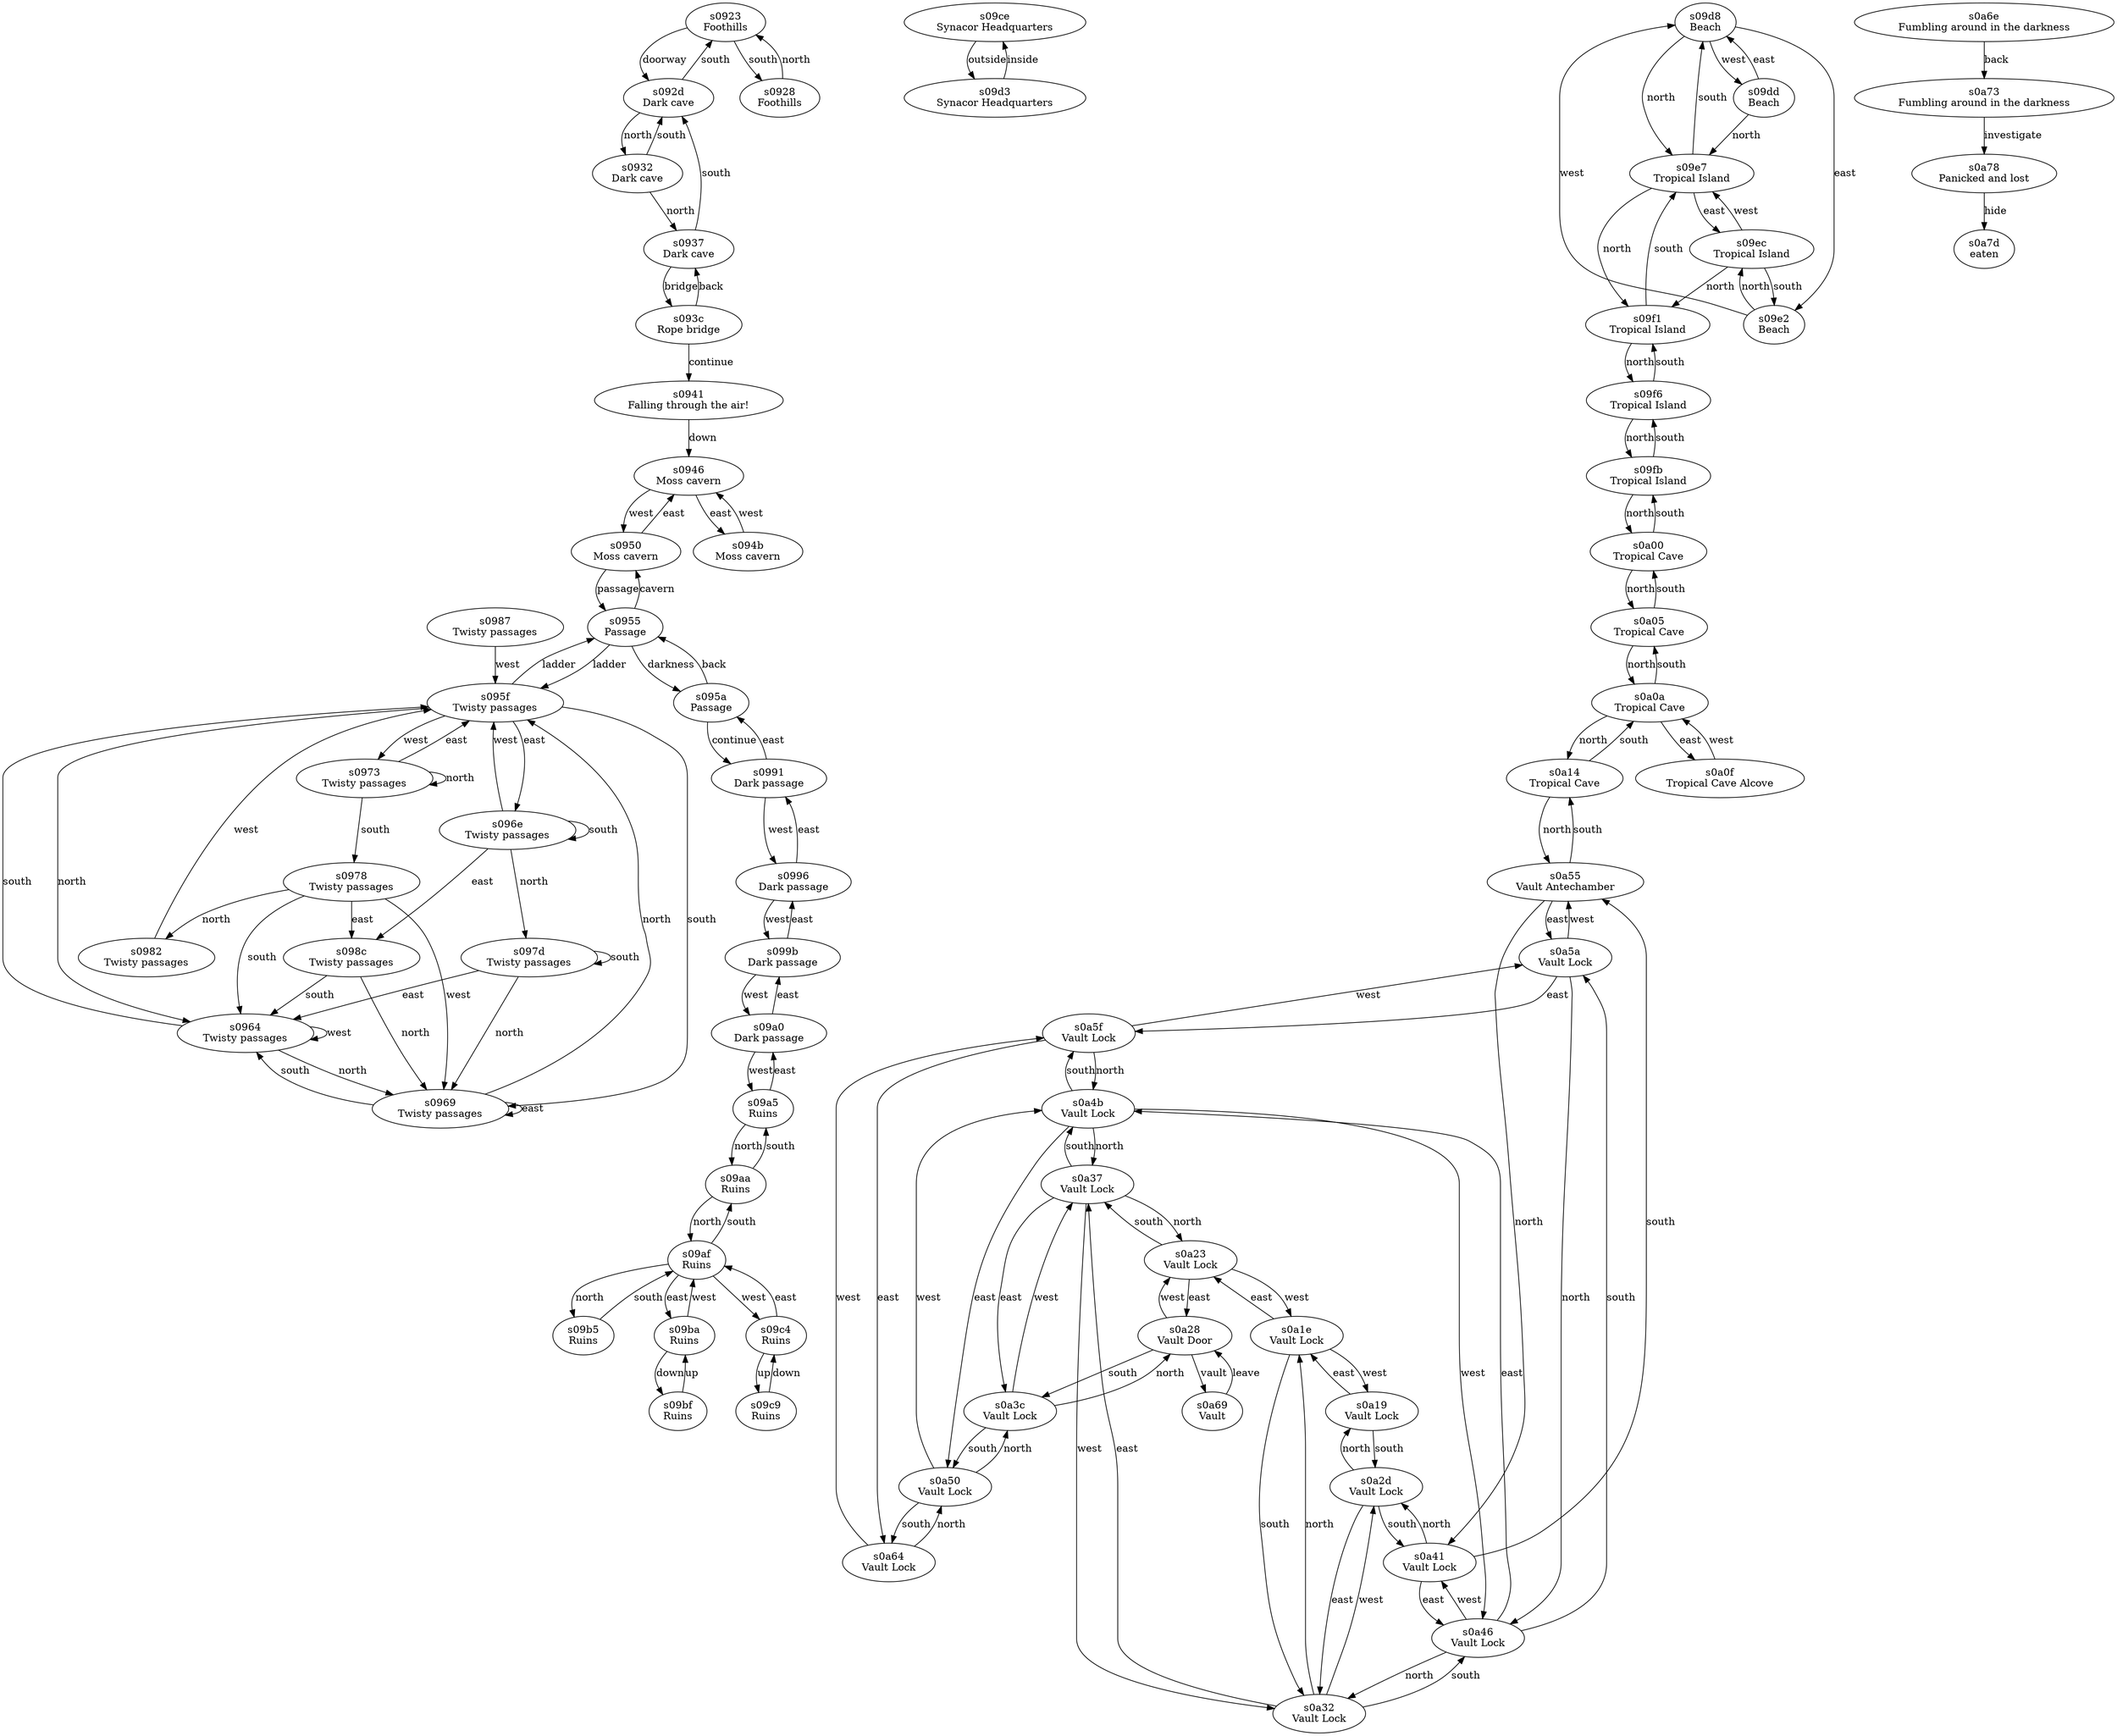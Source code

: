 strict digraph {
  s0923 [label="s0923\nFoothills"]
  s0923 -> s092d [label="doorway"]
  s0923 -> s0928 [label="south"]
  s0928 [label="s0928\nFoothills"]
  s0928 -> s0923 [label="north"]
  s092d [label="s092d\nDark cave"]
  s092d -> s0932 [label="north"]
  s092d -> s0923 [label="south"]
  s0932 [label="s0932\nDark cave"]
  s0932 -> s0937 [label="north"]
  s0932 -> s092d [label="south"]
  s0937 [label="s0937\nDark cave"]
  s0937 -> s093c [label="bridge"]
  s0937 -> s092d [label="south"]
  s093c [label="s093c\nRope bridge"]
  s093c -> s0941 [label="continue"]
  s093c -> s0937 [label="back"]
  s0941 [label="s0941\nFalling through the air!"]
  s0941 -> s0946 [label="down"]
  s0946 [label="s0946\nMoss cavern"]
  s0946 -> s0950 [label="west"]
  s0946 -> s094b [label="east"]
  s094b [label="s094b\nMoss cavern"]
  s094b -> s0946 [label="west"]
  s0950 [label="s0950\nMoss cavern"]
  s0950 -> s0946 [label="east"]
  s0950 -> s0955 [label="passage"]
  s0955 [label="s0955\nPassage"]
  s0955 -> s0950 [label="cavern"]
  s0955 -> s095f [label="ladder"]
  s0955 -> s095a [label="darkness"]
  s095a [label="s095a\nPassage"]
  s095a -> s0991 [label="continue"]
  s095a -> s0955 [label="back"]
  s095f [label="s095f\nTwisty passages"]
  s095f -> s0955 [label="ladder"]
  s095f -> s0964 [label="north"]
  s095f -> s0969 [label="south"]
  s095f -> s096e [label="east"]
  s095f -> s0973 [label="west"]
  s0964 [label="s0964\nTwisty passages"]
  s0964 -> s0969 [label="north"]
  s0964 -> s095f [label="south"]
  s0964 -> s0964 [label="west"]
  s0969 [label="s0969\nTwisty passages"]
  s0969 -> s095f [label="north"]
  s0969 -> s0964 [label="south"]
  s0969 -> s0969 [label="east"]
  s096e [label="s096e\nTwisty passages"]
  s096e -> s097d [label="north"]
  s096e -> s096e [label="south"]
  s096e -> s095f [label="west"]
  s096e -> s098c [label="east"]
  s0973 [label="s0973\nTwisty passages"]
  s0973 -> s0973 [label="north"]
  s0973 -> s0978 [label="south"]
  s0973 -> s095f [label="east"]
  s0978 [label="s0978\nTwisty passages"]
  s0978 -> s0982 [label="north"]
  s0978 -> s0964 [label="south"]
  s0978 -> s0969 [label="west"]
  s0978 -> s098c [label="east"]
  s097d [label="s097d\nTwisty passages"]
  s097d -> s0969 [label="north"]
  s097d -> s0964 [label="east"]
  s097d -> s097d [label="south"]
  s0982 [label="s0982\nTwisty passages"]
  s0982 -> s095f [label="west"]
  s0987 [label="s0987\nTwisty passages"]
  s0987 -> s095f [label="west"]
  s098c [label="s098c\nTwisty passages"]
  s098c -> s0969 [label="north"]
  s098c -> s0964 [label="south"]
  s0991 [label="s0991\nDark passage"]
  s0991 -> s0996 [label="west"]
  s0991 -> s095a [label="east"]
  s0996 [label="s0996\nDark passage"]
  s0996 -> s0991 [label="east"]
  s0996 -> s099b [label="west"]
  s099b [label="s099b\nDark passage"]
  s099b -> s0996 [label="east"]
  s099b -> s09a0 [label="west"]
  s09a0 [label="s09a0\nDark passage"]
  s09a0 -> s099b [label="east"]
  s09a0 -> s09a5 [label="west"]
  s09a5 [label="s09a5\nRuins"]
  s09a5 -> s09a0 [label="east"]
  s09a5 -> s09aa [label="north"]
  s09aa [label="s09aa\nRuins"]
  s09aa -> s09af [label="north"]
  s09aa -> s09a5 [label="south"]
  s09af [label="s09af\nRuins"]
  s09af -> s09b5 [label="north"]
  s09af -> s09aa [label="south"]
  s09af -> s09ba [label="east"]
  s09af -> s09c4 [label="west"]
  s09b5 [label="s09b5\nRuins"]
  s09b5 -> s09af [label="south"]
  s09ba [label="s09ba\nRuins"]
  s09ba -> s09bf [label="down"]
  s09ba -> s09af [label="west"]
  s09bf [label="s09bf\nRuins"]
  s09bf -> s09ba [label="up"]
  s09c4 [label="s09c4\nRuins"]
  s09c4 -> s09c9 [label="up"]
  s09c4 -> s09af [label="east"]
  s09c9 [label="s09c9\nRuins"]
  s09c9 -> s09c4 [label="down"]
  s09ce [label="s09ce\nSynacor Headquarters"]
  s09ce -> s09d3 [label="outside"]
  s09d3 [label="s09d3\nSynacor Headquarters"]
  s09d3 -> s09ce [label="inside"]
  s09d8 [label="s09d8\nBeach"]
  s09d8 -> s09dd [label="west"]
  s09d8 -> s09e2 [label="east"]
  s09d8 -> s09e7 [label="north"]
  s09dd [label="s09dd\nBeach"]
  s09dd -> s09d8 [label="east"]
  s09dd -> s09e7 [label="north"]
  s09e2 [label="s09e2\nBeach"]
  s09e2 -> s09d8 [label="west"]
  s09e2 -> s09ec [label="north"]
  s09e7 [label="s09e7\nTropical Island"]
  s09e7 -> s09f1 [label="north"]
  s09e7 -> s09d8 [label="south"]
  s09e7 -> s09ec [label="east"]
  s09ec [label="s09ec\nTropical Island"]
  s09ec -> s09f1 [label="north"]
  s09ec -> s09e2 [label="south"]
  s09ec -> s09e7 [label="west"]
  s09f1 [label="s09f1\nTropical Island"]
  s09f1 -> s09f6 [label="north"]
  s09f1 -> s09e7 [label="south"]
  s09f6 [label="s09f6\nTropical Island"]
  s09f6 -> s09fb [label="north"]
  s09f6 -> s09f1 [label="south"]
  s09fb [label="s09fb\nTropical Island"]
  s09fb -> s0a00 [label="north"]
  s09fb -> s09f6 [label="south"]
  s0a00 [label="s0a00\nTropical Cave"]
  s0a00 -> s0a05 [label="north"]
  s0a00 -> s09fb [label="south"]
  s0a05 [label="s0a05\nTropical Cave"]
  s0a05 -> s0a0a [label="north"]
  s0a05 -> s0a00 [label="south"]
  s0a0a [label="s0a0a\nTropical Cave"]
  s0a0a -> s0a14 [label="north"]
  s0a0a -> s0a05 [label="south"]
  s0a0a -> s0a0f [label="east"]
  s0a0f [label="s0a0f\nTropical Cave Alcove"]
  s0a0f -> s0a0a [label="west"]
  s0a14 [label="s0a14\nTropical Cave"]
  s0a14 -> s0a55 [label="north"]
  s0a14 -> s0a0a [label="south"]
  s0a19 [label="s0a19\nVault Lock"]
  s0a19 -> s0a1e [label="east"]
  s0a19 -> s0a2d [label="south"]
  s0a1e [label="s0a1e\nVault Lock"]
  s0a1e -> s0a23 [label="east"]
  s0a1e -> s0a32 [label="south"]
  s0a1e -> s0a19 [label="west"]
  s0a23 [label="s0a23\nVault Lock"]
  s0a23 -> s0a28 [label="east"]
  s0a23 -> s0a37 [label="south"]
  s0a23 -> s0a1e [label="west"]
  s0a28 [label="s0a28\nVault Door"]
  s0a28 -> s0a3c [label="south"]
  s0a28 -> s0a23 [label="west"]
  s0a28 -> s0a69 [label="vault"]
  s0a2d [label="s0a2d\nVault Lock"]
  s0a2d -> s0a19 [label="north"]
  s0a2d -> s0a32 [label="east"]
  s0a2d -> s0a41 [label="south"]
  s0a32 [label="s0a32\nVault Lock"]
  s0a32 -> s0a1e [label="north"]
  s0a32 -> s0a37 [label="east"]
  s0a32 -> s0a46 [label="south"]
  s0a32 -> s0a2d [label="west"]
  s0a37 [label="s0a37\nVault Lock"]
  s0a37 -> s0a23 [label="north"]
  s0a37 -> s0a3c [label="east"]
  s0a37 -> s0a4b [label="south"]
  s0a37 -> s0a32 [label="west"]
  s0a3c [label="s0a3c\nVault Lock"]
  s0a3c -> s0a28 [label="north"]
  s0a3c -> s0a50 [label="south"]
  s0a3c -> s0a37 [label="west"]
  s0a41 [label="s0a41\nVault Lock"]
  s0a41 -> s0a2d [label="north"]
  s0a41 -> s0a46 [label="east"]
  s0a41 -> s0a55 [label="south"]
  s0a46 [label="s0a46\nVault Lock"]
  s0a46 -> s0a32 [label="north"]
  s0a46 -> s0a4b [label="east"]
  s0a46 -> s0a5a [label="south"]
  s0a46 -> s0a41 [label="west"]
  s0a4b [label="s0a4b\nVault Lock"]
  s0a4b -> s0a37 [label="north"]
  s0a4b -> s0a50 [label="east"]
  s0a4b -> s0a5f [label="south"]
  s0a4b -> s0a46 [label="west"]
  s0a50 [label="s0a50\nVault Lock"]
  s0a50 -> s0a3c [label="north"]
  s0a50 -> s0a64 [label="south"]
  s0a50 -> s0a4b [label="west"]
  s0a55 [label="s0a55\nVault Antechamber"]
  s0a55 -> s0a41 [label="north"]
  s0a55 -> s0a5a [label="east"]
  s0a55 -> s0a14 [label="south"]
  s0a5a [label="s0a5a\nVault Lock"]
  s0a5a -> s0a46 [label="north"]
  s0a5a -> s0a5f [label="east"]
  s0a5a -> s0a55 [label="west"]
  s0a5f [label="s0a5f\nVault Lock"]
  s0a5f -> s0a4b [label="north"]
  s0a5f -> s0a64 [label="east"]
  s0a5f -> s0a5a [label="west"]
  s0a64 [label="s0a64\nVault Lock"]
  s0a64 -> s0a50 [label="north"]
  s0a64 -> s0a5f [label="west"]
  s0a69 [label="s0a69\nVault"]
  s0a69 -> s0a28 [label="leave"]
  s0a6e [label="s0a6e\nFumbling around in the darkness"]
  s0a6e -> s0a73 [label="forward"]
  s0a6e -> s0a73 [label="back"]
  s0a73 [label="s0a73\nFumbling around in the darkness"]
  s0a73 -> s0a78 [label="run"]
  s0a73 -> s0a78 [label="investigate"]
  s0a78 [label="s0a78\nPanicked and lost"]
  s0a78 -> s0a7d [label="run"]
  s0a78 -> s0a7d [label="wait"]
  s0a78 -> s0a7d [label="hide"]
  s0a7d [label="s0a7d\neaten"]
}